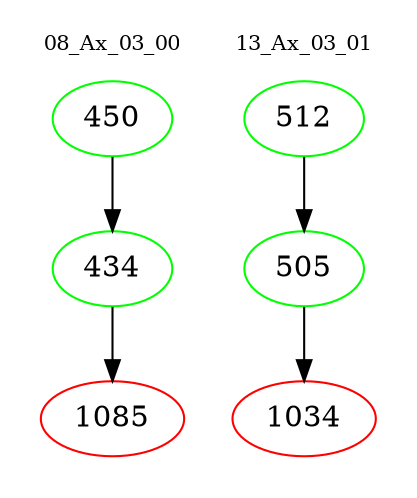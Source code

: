 digraph{
subgraph cluster_0 {
color = white
label = "08_Ax_03_00";
fontsize=10;
T0_450 [label="450", color="green"]
T0_450 -> T0_434 [color="black"]
T0_434 [label="434", color="green"]
T0_434 -> T0_1085 [color="black"]
T0_1085 [label="1085", color="red"]
}
subgraph cluster_1 {
color = white
label = "13_Ax_03_01";
fontsize=10;
T1_512 [label="512", color="green"]
T1_512 -> T1_505 [color="black"]
T1_505 [label="505", color="green"]
T1_505 -> T1_1034 [color="black"]
T1_1034 [label="1034", color="red"]
}
}
